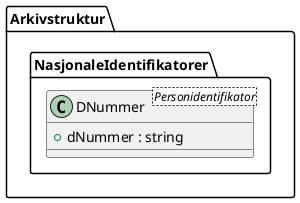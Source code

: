 @startuml
class Arkivstruktur.NasjonaleIdentifikatorer.DNummer <Personidentifikator> {
  +dNummer : string
}
@enduml
